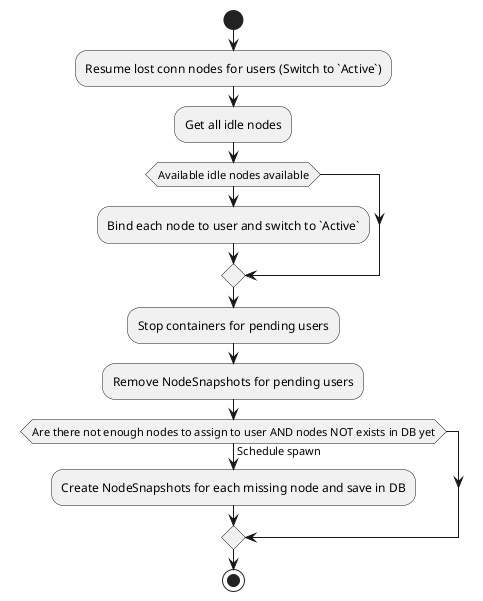 ﻿@startuml
'https://plantuml.com/activity-diagram-beta

start

:Resume lost conn nodes for users (Switch to `Active`);
:Get all idle nodes;
if (Available idle nodes available) then
  :Bind each node to user and switch to `Active`;
endif

:Stop containers for pending users;
:Remove NodeSnapshots for pending users;
if (Are there not enough nodes to assign to user AND nodes NOT exists in DB yet) then (Schedule spawn)
  :Create NodeSnapshots for each missing node and save in DB;
endif;

stop

@enduml
